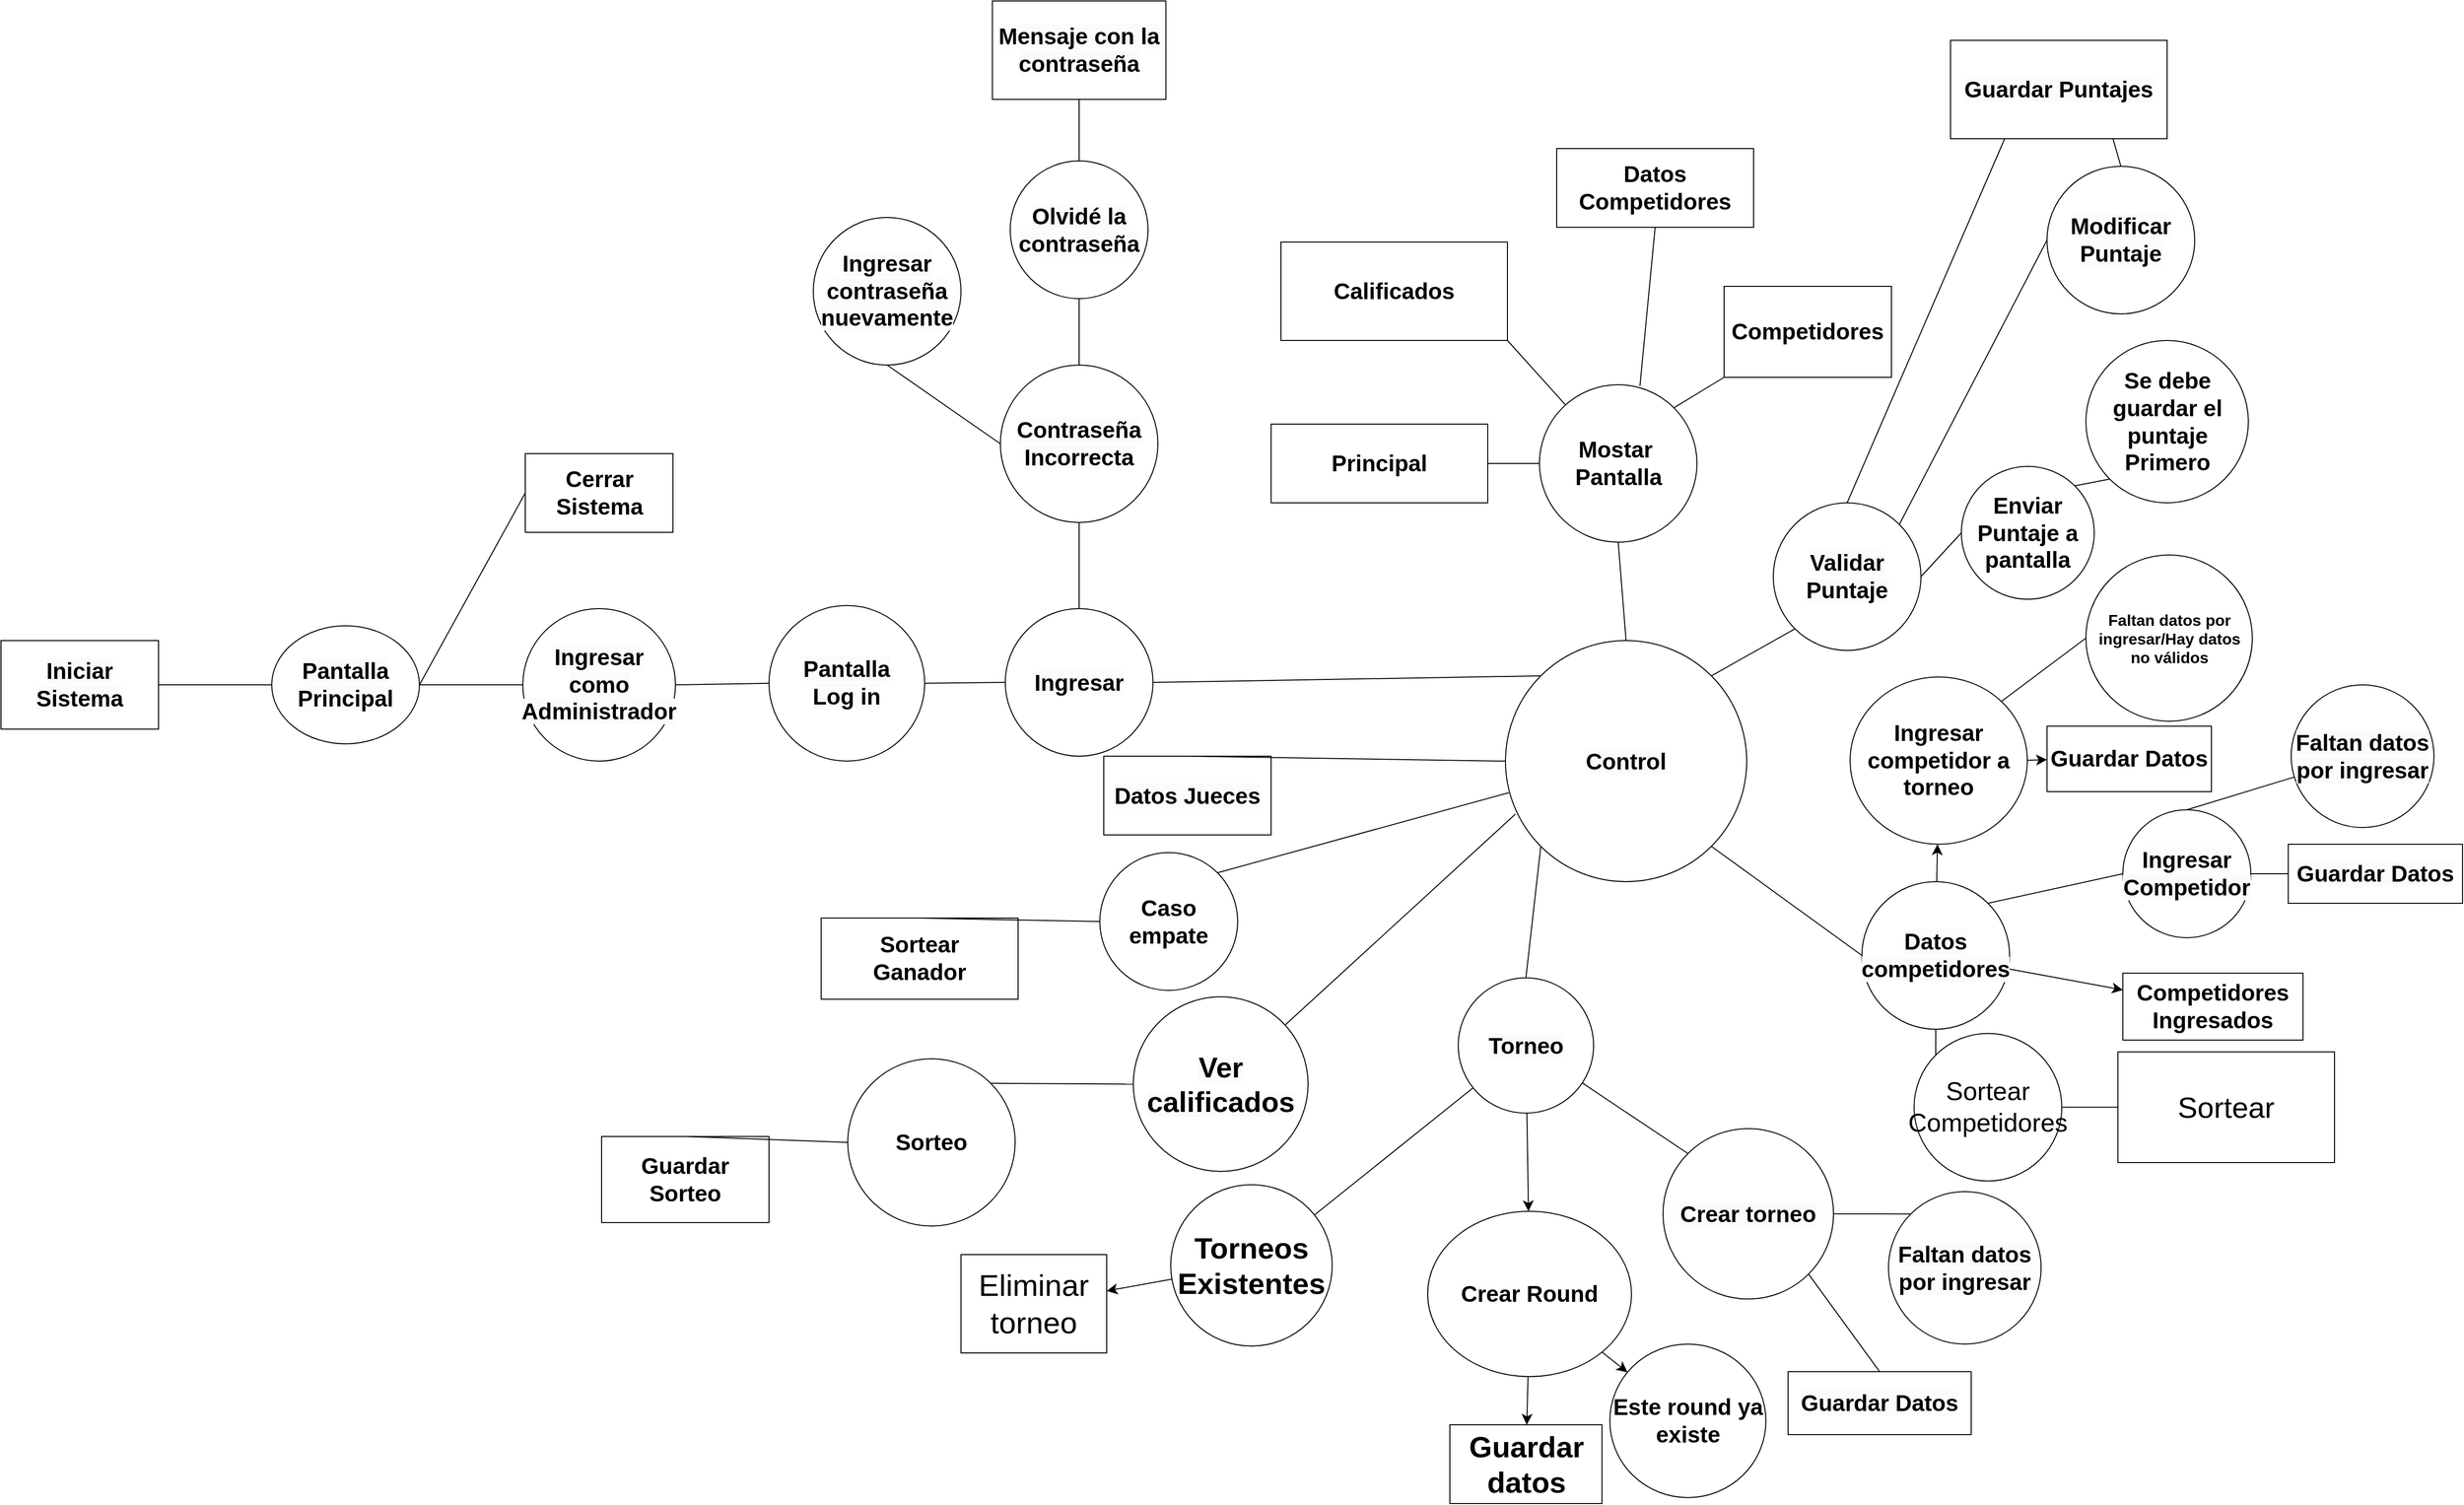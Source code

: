 <mxfile version="22.1.0" type="google">
  <diagram id="R2lEEEUBdFMjLlhIrx00" name="Page-1">
    <mxGraphModel grid="0" page="1" gridSize="10" guides="1" tooltips="1" connect="1" arrows="1" fold="1" pageScale="1" pageWidth="850" pageHeight="1100" math="0" shadow="0" extFonts="Permanent Marker^https://fonts.googleapis.com/css?family=Permanent+Marker">
      <root>
        <mxCell id="0" />
        <mxCell id="1" parent="0" />
        <mxCell id="ALBZp67kfvB2JuTzSj98-4" value="&lt;font style=&quot;font-size: 23px;&quot;&gt;&lt;span style=&quot;color: rgb(0, 0, 0); font-family: Helvetica; font-style: normal; font-variant-ligatures: normal; font-variant-caps: normal; letter-spacing: normal; orphans: 2; text-align: center; text-indent: 0px; text-transform: none; widows: 2; word-spacing: 0px; -webkit-text-stroke-width: 0px; background-color: rgb(251, 251, 251); text-decoration-thickness: initial; text-decoration-style: initial; text-decoration-color: initial; float: none; font-size: 23px; display: inline !important;&quot;&gt;Iniciar Sistema&lt;/span&gt;&lt;br style=&quot;font-size: 23px;&quot;&gt;&lt;/font&gt;" style="rounded=0;whiteSpace=wrap;html=1;fontSize=23;fontStyle=1;strokeColor=default;shadow=0;fillColor=none;" vertex="1" parent="1">
          <mxGeometry x="120" y="20" width="160" height="90" as="geometry" />
        </mxCell>
        <mxCell id="ALBZp67kfvB2JuTzSj98-7" value="" style="endArrow=none;html=1;rounded=0;exitX=1;exitY=0.5;exitDx=0;exitDy=0;fontSize=23;fontStyle=1;strokeColor=default;shadow=0;" edge="1" parent="1" source="ALBZp67kfvB2JuTzSj98-4" target="ALBZp67kfvB2JuTzSj98-8">
          <mxGeometry width="50" height="50" relative="1" as="geometry">
            <mxPoint x="370" y="290" as="sourcePoint" />
            <mxPoint x="220" y="50" as="targetPoint" />
          </mxGeometry>
        </mxCell>
        <mxCell id="ALBZp67kfvB2JuTzSj98-8" value="&lt;font style=&quot;font-size: 23px;&quot;&gt;&lt;span style=&quot;color: rgb(0, 0, 0); font-family: Helvetica; font-style: normal; font-variant-ligatures: normal; font-variant-caps: normal; letter-spacing: normal; orphans: 2; text-align: center; text-indent: 0px; text-transform: none; widows: 2; word-spacing: 0px; -webkit-text-stroke-width: 0px; background-color: rgb(251, 251, 251); text-decoration-thickness: initial; text-decoration-style: initial; text-decoration-color: initial; float: none; font-size: 23px; display: inline !important;&quot;&gt;&lt;span style=&quot;font-size: 23px;&quot;&gt;&lt;font style=&quot;font-size: 23px;&quot;&gt;Pantalla Principal&lt;/font&gt;&lt;/span&gt;&lt;/span&gt;&lt;br style=&quot;font-size: 23px;&quot;&gt;&lt;/font&gt;" style="ellipse;whiteSpace=wrap;html=1;fontSize=23;fontStyle=1;strokeColor=default;shadow=0;fillColor=none;" vertex="1" parent="1">
          <mxGeometry x="395" y="5" width="150" height="120" as="geometry" />
        </mxCell>
        <mxCell id="ALBZp67kfvB2JuTzSj98-10" value="" style="endArrow=none;html=1;rounded=0;exitX=1;exitY=0.5;exitDx=0;exitDy=0;fontSize=23;entryX=0;entryY=0.5;entryDx=0;entryDy=0;fontStyle=1;strokeColor=default;shadow=0;" edge="1" parent="1" source="ALBZp67kfvB2JuTzSj98-8" target="ALBZp67kfvB2JuTzSj98-11">
          <mxGeometry width="50" height="50" relative="1" as="geometry">
            <mxPoint x="370" y="280" as="sourcePoint" />
            <mxPoint x="380" y="110" as="targetPoint" />
          </mxGeometry>
        </mxCell>
        <mxCell id="ALBZp67kfvB2JuTzSj98-11" value="&lt;font style=&quot;font-size: 23px;&quot;&gt;&lt;span style=&quot;font-size: 23px;&quot;&gt;Cerrar Sistema&lt;/span&gt;&lt;/font&gt;" style="rounded=0;whiteSpace=wrap;html=1;fontSize=23;fontStyle=1;strokeColor=default;shadow=0;fillColor=none;" vertex="1" parent="1">
          <mxGeometry x="652.5" y="-170" width="150" height="80" as="geometry" />
        </mxCell>
        <mxCell id="ALBZp67kfvB2JuTzSj98-13" value="" style="endArrow=none;html=1;rounded=0;exitX=1;exitY=0.5;exitDx=0;exitDy=0;fontSize=23;fontStyle=1;strokeColor=default;shadow=0;" edge="1" parent="1" source="ALBZp67kfvB2JuTzSj98-8" target="ALBZp67kfvB2JuTzSj98-14">
          <mxGeometry width="50" height="50" relative="1" as="geometry">
            <mxPoint x="370" y="280" as="sourcePoint" />
            <mxPoint x="220" y="160" as="targetPoint" />
          </mxGeometry>
        </mxCell>
        <mxCell id="ALBZp67kfvB2JuTzSj98-14" value="&lt;font style=&quot;font-size: 23px;&quot;&gt;&lt;span style=&quot;color: rgb(0, 0, 0); font-family: Helvetica; font-style: normal; font-variant-ligatures: normal; font-variant-caps: normal; letter-spacing: normal; orphans: 2; text-align: center; text-indent: 0px; text-transform: none; widows: 2; word-spacing: 0px; -webkit-text-stroke-width: 0px; background-color: rgb(251, 251, 251); text-decoration-thickness: initial; text-decoration-style: initial; text-decoration-color: initial; float: none; font-size: 23px; display: inline !important;&quot;&gt;&lt;span style=&quot;font-size: 23px;&quot;&gt;&lt;font style=&quot;font-size: 23px;&quot;&gt;Ingresar como Administrador&lt;/font&gt;&lt;/span&gt;&lt;/span&gt;&lt;br style=&quot;font-size: 23px;&quot;&gt;&lt;/font&gt;" style="ellipse;whiteSpace=wrap;html=1;aspect=fixed;fontSize=23;fontStyle=1;strokeColor=default;shadow=0;fillColor=none;" vertex="1" parent="1">
          <mxGeometry x="650" y="-12.5" width="155" height="155" as="geometry" />
        </mxCell>
        <mxCell id="ALBZp67kfvB2JuTzSj98-22" value="" style="endArrow=none;html=1;rounded=0;fontSize=23;entryX=0;entryY=0.5;entryDx=0;entryDy=0;exitX=1;exitY=0.5;exitDx=0;exitDy=0;fontStyle=1;strokeColor=default;shadow=0;" edge="1" parent="1" source="ALBZp67kfvB2JuTzSj98-14" target="ALBZp67kfvB2JuTzSj98-23">
          <mxGeometry width="50" height="50" relative="1" as="geometry">
            <mxPoint x="360" y="237" as="sourcePoint" />
            <mxPoint x="442.5" y="236.91" as="targetPoint" />
          </mxGeometry>
        </mxCell>
        <mxCell id="ALBZp67kfvB2JuTzSj98-23" value="&lt;font style=&quot;font-size: 23px;&quot;&gt;&lt;span style=&quot;font-size: 23px;&quot;&gt;&lt;span style=&quot;color: rgb(0, 0, 0); font-family: Helvetica; font-style: normal; font-variant-ligatures: normal; font-variant-caps: normal; letter-spacing: normal; orphans: 2; text-align: center; text-indent: 0px; text-transform: none; widows: 2; word-spacing: 0px; -webkit-text-stroke-width: 0px; background-color: rgb(251, 251, 251); text-decoration-thickness: initial; text-decoration-style: initial; text-decoration-color: initial; float: none; font-size: 23px; display: inline !important;&quot;&gt;Pantalla&lt;/span&gt;&lt;br style=&quot;border-color: var(--border-color); color: rgb(0, 0, 0); font-family: Helvetica; font-style: normal; font-variant-ligatures: normal; font-variant-caps: normal; letter-spacing: normal; orphans: 2; text-align: center; text-indent: 0px; text-transform: none; widows: 2; word-spacing: 0px; -webkit-text-stroke-width: 0px; background-color: rgb(251, 251, 251); text-decoration-thickness: initial; text-decoration-style: initial; text-decoration-color: initial; font-size: 23px;&quot;&gt;&lt;span style=&quot;color: rgb(0, 0, 0); font-family: Helvetica; font-style: normal; font-variant-ligatures: normal; font-variant-caps: normal; letter-spacing: normal; orphans: 2; text-align: center; text-indent: 0px; text-transform: none; widows: 2; word-spacing: 0px; -webkit-text-stroke-width: 0px; background-color: rgb(251, 251, 251); text-decoration-thickness: initial; text-decoration-style: initial; text-decoration-color: initial; float: none; font-size: 23px; display: inline !important;&quot;&gt;Log in&lt;/span&gt;&lt;/span&gt;&lt;br style=&quot;font-size: 23px;&quot;&gt;&lt;/font&gt;" style="ellipse;whiteSpace=wrap;html=1;aspect=fixed;fontSize=23;fontStyle=1;strokeColor=default;shadow=0;fillColor=none;" vertex="1" parent="1">
          <mxGeometry x="900" y="-15.63" width="158.13" height="158.13" as="geometry" />
        </mxCell>
        <mxCell id="ALBZp67kfvB2JuTzSj98-26" value="&lt;font style=&quot;font-size: 23px;&quot;&gt;&lt;span style=&quot;color: rgb(0, 0, 0); font-family: Helvetica; font-style: normal; font-variant-ligatures: normal; font-variant-caps: normal; letter-spacing: normal; orphans: 2; text-align: center; text-indent: 0px; text-transform: none; widows: 2; word-spacing: 0px; -webkit-text-stroke-width: 0px; background-color: rgb(251, 251, 251); text-decoration-thickness: initial; text-decoration-style: initial; text-decoration-color: initial; float: none; font-size: 23px; display: inline !important;&quot;&gt;&lt;font style=&quot;font-size: 23px;&quot;&gt;&lt;span style=&quot;font-size: 23px;&quot;&gt;Ingresar&lt;/span&gt;&lt;/font&gt;&lt;/span&gt;&lt;br style=&quot;font-size: 23px;&quot;&gt;&lt;/font&gt;" style="ellipse;whiteSpace=wrap;html=1;aspect=fixed;fontSize=23;fontStyle=1;strokeColor=default;shadow=0;fillColor=none;" vertex="1" parent="1">
          <mxGeometry x="1140" y="-12.5" width="150" height="150" as="geometry" />
        </mxCell>
        <mxCell id="ALBZp67kfvB2JuTzSj98-29" value="" style="endArrow=none;html=1;rounded=0;exitX=0.5;exitY=1;exitDx=0;exitDy=0;fontSize=23;entryX=0.5;entryY=0;entryDx=0;entryDy=0;fontStyle=1;strokeColor=default;shadow=0;" edge="1" parent="1" source="ALBZp67kfvB2JuTzSj98-31" target="ALBZp67kfvB2JuTzSj98-26">
          <mxGeometry width="50" height="50" relative="1" as="geometry">
            <mxPoint x="620" y="50" as="sourcePoint" />
            <mxPoint x="610" y="170" as="targetPoint" />
          </mxGeometry>
        </mxCell>
        <mxCell id="ALBZp67kfvB2JuTzSj98-30" value="" style="endArrow=none;html=1;rounded=0;entryX=1;entryY=0.5;entryDx=0;entryDy=0;exitX=0;exitY=0;exitDx=0;exitDy=0;fontSize=23;fontStyle=1;strokeColor=default;shadow=0;" edge="1" parent="1" source="ALBZp67kfvB2JuTzSj98-45" target="ALBZp67kfvB2JuTzSj98-26">
          <mxGeometry width="50" height="50" relative="1" as="geometry">
            <mxPoint x="540" y="480" as="sourcePoint" />
            <mxPoint x="540" y="420" as="targetPoint" />
          </mxGeometry>
        </mxCell>
        <mxCell id="ALBZp67kfvB2JuTzSj98-31" value="&lt;font style=&quot;font-size: 23px;&quot;&gt;&lt;span style=&quot;color: rgb(0, 0, 0); font-family: Helvetica; font-style: normal; font-variant-ligatures: normal; font-variant-caps: normal; letter-spacing: normal; orphans: 2; text-align: center; text-indent: 0px; text-transform: none; widows: 2; word-spacing: 0px; -webkit-text-stroke-width: 0px; background-color: rgb(251, 251, 251); text-decoration-thickness: initial; text-decoration-style: initial; text-decoration-color: initial; float: none; font-size: 23px; display: inline !important;&quot;&gt;&lt;font style=&quot;font-size: 23px;&quot;&gt;&lt;span style=&quot;font-size: 23px;&quot;&gt;Contraseña Incorrecta&lt;/span&gt;&lt;/font&gt;&lt;/span&gt;&lt;br style=&quot;font-size: 23px;&quot;&gt;&lt;/font&gt;" style="ellipse;whiteSpace=wrap;html=1;aspect=fixed;fontSize=23;fontStyle=1;strokeColor=default;shadow=0;fillColor=none;" vertex="1" parent="1">
          <mxGeometry x="1135" y="-260" width="160" height="160" as="geometry" />
        </mxCell>
        <mxCell id="ALBZp67kfvB2JuTzSj98-33" value="&lt;font style=&quot;font-size: 23px;&quot;&gt;&lt;span style=&quot;color: rgb(0, 0, 0); font-family: Helvetica; font-style: normal; font-variant-ligatures: normal; font-variant-caps: normal; letter-spacing: normal; orphans: 2; text-align: center; text-indent: 0px; text-transform: none; widows: 2; word-spacing: 0px; -webkit-text-stroke-width: 0px; background-color: rgb(251, 251, 251); text-decoration-thickness: initial; text-decoration-style: initial; text-decoration-color: initial; float: none; font-size: 23px; display: inline !important;&quot;&gt;&lt;span style=&quot;font-size: 23px;&quot;&gt;&lt;font style=&quot;font-size: 23px;&quot;&gt;Olvidé la contraseña&lt;/font&gt;&lt;/span&gt;&lt;/span&gt;&lt;br style=&quot;font-size: 23px;&quot;&gt;&lt;/font&gt;" style="ellipse;whiteSpace=wrap;html=1;aspect=fixed;fontSize=23;fontStyle=1;strokeColor=default;shadow=0;fillColor=none;" vertex="1" parent="1">
          <mxGeometry x="1145" y="-467.5" width="140" height="140" as="geometry" />
        </mxCell>
        <mxCell id="ALBZp67kfvB2JuTzSj98-34" value="" style="endArrow=none;html=1;rounded=0;entryX=0.5;entryY=0;entryDx=0;entryDy=0;exitX=0.5;exitY=1;exitDx=0;exitDy=0;fontSize=23;fontStyle=1;strokeColor=default;shadow=0;" edge="1" parent="1" source="ALBZp67kfvB2JuTzSj98-33" target="ALBZp67kfvB2JuTzSj98-31">
          <mxGeometry width="50" height="50" relative="1" as="geometry">
            <mxPoint x="420" y="220" as="sourcePoint" />
            <mxPoint x="470" y="170" as="targetPoint" />
          </mxGeometry>
        </mxCell>
        <mxCell id="ALBZp67kfvB2JuTzSj98-35" value="&lt;font style=&quot;font-size: 23px;&quot;&gt;&lt;span style=&quot;color: rgb(0, 0, 0); font-family: Helvetica; font-style: normal; font-variant-ligatures: normal; font-variant-caps: normal; letter-spacing: normal; orphans: 2; text-align: center; text-indent: 0px; text-transform: none; widows: 2; word-spacing: 0px; -webkit-text-stroke-width: 0px; background-color: rgb(251, 251, 251); text-decoration-thickness: initial; text-decoration-style: initial; text-decoration-color: initial; float: none; font-size: 23px; display: inline !important;&quot;&gt;&lt;font style=&quot;font-size: 23px;&quot;&gt;Ingresar contraseña nuevamente&lt;/font&gt;&lt;/span&gt;&lt;br style=&quot;font-size: 23px;&quot;&gt;&lt;/font&gt;" style="ellipse;whiteSpace=wrap;html=1;aspect=fixed;fontSize=23;fontStyle=1;strokeColor=default;shadow=0;fillColor=none;" vertex="1" parent="1">
          <mxGeometry x="945" y="-410" width="150" height="150" as="geometry" />
        </mxCell>
        <mxCell id="ALBZp67kfvB2JuTzSj98-36" value="" style="endArrow=none;html=1;rounded=0;entryX=0;entryY=0.5;entryDx=0;entryDy=0;exitX=0.5;exitY=1;exitDx=0;exitDy=0;fontSize=23;fontStyle=1;strokeColor=default;shadow=0;" edge="1" parent="1" source="ALBZp67kfvB2JuTzSj98-35" target="ALBZp67kfvB2JuTzSj98-31">
          <mxGeometry width="50" height="50" relative="1" as="geometry">
            <mxPoint x="420" y="135" as="sourcePoint" />
            <mxPoint x="648" y="33" as="targetPoint" />
          </mxGeometry>
        </mxCell>
        <mxCell id="ALBZp67kfvB2JuTzSj98-40" value="&lt;span style=&quot;color: rgb(0, 0, 0); font-family: Helvetica; font-style: normal; font-variant-ligatures: normal; font-variant-caps: normal; letter-spacing: normal; orphans: 2; text-align: center; text-indent: 0px; text-transform: none; widows: 2; word-spacing: 0px; -webkit-text-stroke-width: 0px; background-color: rgb(251, 251, 251); text-decoration-thickness: initial; text-decoration-style: initial; text-decoration-color: initial; float: none; font-size: 23px; display: inline !important;&quot;&gt;&lt;span style=&quot;font-size: 23px;&quot;&gt;&lt;font style=&quot;font-size: 23px;&quot;&gt;Mensaje con la contraseña&lt;/font&gt;&lt;/span&gt;&lt;/span&gt;" style="rounded=0;whiteSpace=wrap;html=1;fontSize=23;fontStyle=1;strokeColor=default;shadow=0;fillColor=none;" vertex="1" parent="1">
          <mxGeometry x="1126.88" y="-630" width="176.25" height="100" as="geometry" />
        </mxCell>
        <mxCell id="ALBZp67kfvB2JuTzSj98-45" value="&lt;span style=&quot;color: rgb(0, 0, 0); font-family: Helvetica; font-style: normal; font-variant-ligatures: normal; font-variant-caps: normal; letter-spacing: normal; orphans: 2; text-align: center; text-indent: 0px; text-transform: none; widows: 2; word-spacing: 0px; -webkit-text-stroke-width: 0px; background-color: rgb(251, 251, 251); text-decoration-thickness: initial; text-decoration-style: initial; text-decoration-color: initial; float: none; font-size: 23px; display: inline !important;&quot;&gt;&lt;font style=&quot;font-size: 23px;&quot;&gt;Control&lt;/font&gt;&lt;/span&gt;" style="ellipse;whiteSpace=wrap;html=1;aspect=fixed;fontSize=23;fontStyle=1;strokeColor=default;shadow=0;fillColor=none;" vertex="1" parent="1">
          <mxGeometry x="1648" y="20" width="245" height="245" as="geometry" />
        </mxCell>
        <mxCell id="ALBZp67kfvB2JuTzSj98-49" value="&lt;span style=&quot;color: rgb(0, 0, 0); font-family: Helvetica; font-size: 23px; font-style: normal; font-variant-ligatures: normal; font-variant-caps: normal; letter-spacing: normal; orphans: 2; text-align: center; text-indent: 0px; text-transform: none; widows: 2; word-spacing: 0px; -webkit-text-stroke-width: 0px; background-color: rgb(251, 251, 251); text-decoration-thickness: initial; text-decoration-style: initial; text-decoration-color: initial; float: none; display: inline !important;&quot;&gt;Validar Puntaje&lt;/span&gt;" style="ellipse;whiteSpace=wrap;html=1;aspect=fixed;fontSize=23;fontStyle=1;strokeColor=default;shadow=0;fillColor=none;" vertex="1" parent="1">
          <mxGeometry x="1920" y="-120" width="150" height="150" as="geometry" />
        </mxCell>
        <mxCell id="iBLAhYLwTg_BtjMcRojt-15" value="" style="edgeStyle=none;curved=1;rounded=0;orthogonalLoop=1;jettySize=auto;html=1;fontSize=12;startSize=8;endSize=8;" edge="1" parent="1" source="ALBZp67kfvB2JuTzSj98-50" target="iBLAhYLwTg_BtjMcRojt-14">
          <mxGeometry relative="1" as="geometry" />
        </mxCell>
        <mxCell id="iBLAhYLwTg_BtjMcRojt-17" value="" style="edgeStyle=none;curved=1;rounded=0;orthogonalLoop=1;jettySize=auto;html=1;fontSize=12;startSize=8;endSize=8;" edge="1" parent="1" source="ALBZp67kfvB2JuTzSj98-50" target="iBLAhYLwTg_BtjMcRojt-16">
          <mxGeometry relative="1" as="geometry" />
        </mxCell>
        <mxCell id="ALBZp67kfvB2JuTzSj98-50" value="&lt;span style=&quot;color: rgb(0, 0, 0); font-family: Helvetica; font-style: normal; font-variant-ligatures: normal; font-variant-caps: normal; letter-spacing: normal; orphans: 2; text-align: center; text-indent: 0px; text-transform: none; widows: 2; word-spacing: 0px; -webkit-text-stroke-width: 0px; background-color: rgb(251, 251, 251); text-decoration-thickness: initial; text-decoration-style: initial; text-decoration-color: initial; float: none; font-size: 23px; display: inline !important;&quot;&gt;&lt;font style=&quot;font-size: 23px;&quot;&gt;Datos competidores&lt;/font&gt;&lt;/span&gt;" style="ellipse;whiteSpace=wrap;html=1;aspect=fixed;fontSize=23;fontStyle=1;strokeColor=default;shadow=0;fillColor=none;" vertex="1" parent="1">
          <mxGeometry x="2010" y="265" width="150" height="150" as="geometry" />
        </mxCell>
        <mxCell id="ALBZp67kfvB2JuTzSj98-52" value="&lt;span style=&quot;color: rgb(0, 0, 0); font-family: Helvetica; font-style: normal; font-variant-ligatures: normal; font-variant-caps: normal; letter-spacing: normal; orphans: 2; text-align: center; text-indent: 0px; text-transform: none; widows: 2; word-spacing: 0px; -webkit-text-stroke-width: 0px; background-color: rgb(251, 251, 251); text-decoration-thickness: initial; text-decoration-style: initial; text-decoration-color: initial; float: none; display: inline !important;&quot;&gt;&lt;font style=&quot;font-size: 29px;&quot;&gt;Ver calificados&lt;/font&gt;&lt;/span&gt;" style="ellipse;whiteSpace=wrap;html=1;aspect=fixed;fontSize=23;fontStyle=1;strokeColor=default;shadow=0;fillColor=none;" vertex="1" parent="1">
          <mxGeometry x="1270" y="382" width="177.5" height="177.5" as="geometry" />
        </mxCell>
        <mxCell id="ALBZp67kfvB2JuTzSj98-53" value="&lt;span style=&quot;color: rgb(0, 0, 0); font-family: Helvetica; font-style: normal; font-variant-ligatures: normal; font-variant-caps: normal; letter-spacing: normal; orphans: 2; text-align: center; text-indent: 0px; text-transform: none; widows: 2; word-spacing: 0px; -webkit-text-stroke-width: 0px; background-color: rgb(251, 251, 251); text-decoration-thickness: initial; text-decoration-style: initial; text-decoration-color: initial; float: none; font-size: 23px; display: inline !important;&quot;&gt;&lt;font style=&quot;font-size: 23px;&quot;&gt;Datos Jueces&lt;/font&gt;&lt;/span&gt;" style="rounded=0;whiteSpace=wrap;html=1;fontSize=23;fontStyle=1;strokeColor=default;shadow=0;fillColor=none;" vertex="1" parent="1">
          <mxGeometry x="1240" y="137.5" width="170" height="80" as="geometry" />
        </mxCell>
        <mxCell id="ALBZp67kfvB2JuTzSj98-55" value="" style="endArrow=none;html=1;rounded=0;exitX=0.5;exitY=0;exitDx=0;exitDy=0;fontSize=23;fontStyle=1;entryX=0;entryY=0.5;entryDx=0;entryDy=0;strokeColor=default;shadow=0;" edge="1" parent="1" source="ALBZp67kfvB2JuTzSj98-53" target="ALBZp67kfvB2JuTzSj98-45">
          <mxGeometry width="50" height="50" relative="1" as="geometry">
            <mxPoint x="368.18" y="515" as="sourcePoint" />
            <mxPoint x="1750" y="280" as="targetPoint" />
          </mxGeometry>
        </mxCell>
        <mxCell id="ALBZp67kfvB2JuTzSj98-58" value="" style="endArrow=none;html=1;rounded=0;entryX=1;entryY=1;entryDx=0;entryDy=0;fontSize=23;fontStyle=1;strokeColor=default;shadow=0;exitX=0;exitY=0.5;exitDx=0;exitDy=0;" edge="1" parent="1" target="ALBZp67kfvB2JuTzSj98-45" source="ALBZp67kfvB2JuTzSj98-50">
          <mxGeometry width="50" height="50" relative="1" as="geometry">
            <mxPoint x="2020" y="143" as="sourcePoint" />
            <mxPoint x="1003.18" y="517.0" as="targetPoint" />
          </mxGeometry>
        </mxCell>
        <mxCell id="ALBZp67kfvB2JuTzSj98-75" value="&lt;span style=&quot;color: rgb(0, 0, 0); font-family: Helvetica; font-size: 23px; font-style: normal; font-variant-ligatures: normal; font-variant-caps: normal; letter-spacing: normal; orphans: 2; text-align: center; text-indent: 0px; text-transform: none; widows: 2; word-spacing: 0px; -webkit-text-stroke-width: 0px; background-color: rgb(251, 251, 251); text-decoration-thickness: initial; text-decoration-style: initial; text-decoration-color: initial; float: none; display: inline !important;&quot;&gt;Modificar Puntaje&lt;/span&gt;" style="ellipse;whiteSpace=wrap;html=1;aspect=fixed;fontSize=23;fontStyle=1;strokeColor=default;shadow=0;fillColor=none;" vertex="1" parent="1">
          <mxGeometry x="2198" y="-462" width="150" height="150" as="geometry" />
        </mxCell>
        <mxCell id="ALBZp67kfvB2JuTzSj98-79" value="" style="endArrow=none;html=1;rounded=0;exitX=0.5;exitY=0;exitDx=0;exitDy=0;entryX=0.25;entryY=1;entryDx=0;entryDy=0;fontSize=23;fontStyle=1;strokeColor=default;shadow=0;" edge="1" parent="1" source="ALBZp67kfvB2JuTzSj98-49" target="ALBZp67kfvB2JuTzSj98-80">
          <mxGeometry width="50" height="50" relative="1" as="geometry">
            <mxPoint x="645.0" y="751.82" as="sourcePoint" />
            <mxPoint x="678.18" y="767.196" as="targetPoint" />
          </mxGeometry>
        </mxCell>
        <mxCell id="ALBZp67kfvB2JuTzSj98-80" value="&lt;span style=&quot;color: rgb(0, 0, 0); font-family: Helvetica; font-size: 23px; font-style: normal; font-variant-ligatures: normal; font-variant-caps: normal; letter-spacing: normal; orphans: 2; text-align: center; text-indent: 0px; text-transform: none; widows: 2; word-spacing: 0px; -webkit-text-stroke-width: 0px; background-color: rgb(251, 251, 251); text-decoration-thickness: initial; text-decoration-style: initial; text-decoration-color: initial; float: none; display: inline !important;&quot;&gt;Guardar&amp;nbsp;Puntajes&lt;/span&gt;" style="rounded=0;whiteSpace=wrap;html=1;fontSize=23;fontStyle=1;strokeColor=default;shadow=0;fillColor=none;" vertex="1" parent="1">
          <mxGeometry x="2100" y="-590" width="220" height="100" as="geometry" />
        </mxCell>
        <mxCell id="ALBZp67kfvB2JuTzSj98-86" value="&lt;span style=&quot;color: rgb(0, 0, 0); font-family: Helvetica; font-style: normal; font-variant-ligatures: normal; font-variant-caps: normal; letter-spacing: normal; orphans: 2; text-align: center; text-indent: 0px; text-transform: none; widows: 2; word-spacing: 0px; -webkit-text-stroke-width: 0px; background-color: rgb(251, 251, 251); text-decoration-thickness: initial; text-decoration-style: initial; text-decoration-color: initial; float: none; font-size: 23px; display: inline !important;&quot;&gt;&lt;font style=&quot;font-size: 23px;&quot;&gt;Ingresar Competidor&lt;/font&gt;&lt;/span&gt;" style="ellipse;whiteSpace=wrap;html=1;aspect=fixed;fontSize=23;fontStyle=1;strokeColor=default;shadow=0;fillColor=none;" vertex="1" parent="1">
          <mxGeometry x="2275" y="192" width="130" height="130" as="geometry" />
        </mxCell>
        <mxCell id="ALBZp67kfvB2JuTzSj98-97" value="" style="endArrow=none;html=1;rounded=0;entryX=1;entryY=0;entryDx=0;entryDy=0;fontSize=23;fontStyle=1;exitX=0;exitY=0.5;exitDx=0;exitDy=0;strokeColor=default;shadow=0;" edge="1" parent="1" source="ALBZp67kfvB2JuTzSj98-86" target="ALBZp67kfvB2JuTzSj98-50">
          <mxGeometry width="50" height="50" relative="1" as="geometry">
            <mxPoint x="2250" y="99" as="sourcePoint" />
            <mxPoint x="340" y="600" as="targetPoint" />
          </mxGeometry>
        </mxCell>
        <mxCell id="ALBZp67kfvB2JuTzSj98-98" value="" style="endArrow=none;html=1;rounded=0;entryX=1;entryY=0.5;entryDx=0;entryDy=0;fontSize=23;fontStyle=1;exitX=0;exitY=0.5;exitDx=0;exitDy=0;strokeColor=default;shadow=0;" edge="1" parent="1" source="ALBZp67kfvB2JuTzSj98-100" target="ALBZp67kfvB2JuTzSj98-86">
          <mxGeometry width="50" height="50" relative="1" as="geometry">
            <mxPoint x="2315" y="230" as="sourcePoint" />
            <mxPoint x="528.18" y="845" as="targetPoint" />
          </mxGeometry>
        </mxCell>
        <mxCell id="ALBZp67kfvB2JuTzSj98-100" value="&lt;span style=&quot;color: rgb(0, 0, 0); font-family: Helvetica; font-style: normal; font-variant-ligatures: normal; font-variant-caps: normal; letter-spacing: normal; orphans: 2; text-align: center; text-indent: 0px; text-transform: none; widows: 2; word-spacing: 0px; -webkit-text-stroke-width: 0px; background-color: rgb(251, 251, 251); text-decoration-thickness: initial; text-decoration-style: initial; text-decoration-color: initial; float: none; font-size: 23px; display: inline !important;&quot;&gt;&lt;font style=&quot;font-size: 23px;&quot;&gt;&lt;span style=&quot;font-size: 23px;&quot;&gt;Guardar Datos&lt;/span&gt;&lt;/font&gt;&lt;/span&gt;" style="rounded=0;whiteSpace=wrap;html=1;fontSize=23;fontStyle=1;strokeColor=default;shadow=0;fillColor=none;" vertex="1" parent="1">
          <mxGeometry x="2443" y="227" width="177" height="60" as="geometry" />
        </mxCell>
        <mxCell id="ALBZp67kfvB2JuTzSj98-102" value="&lt;span style=&quot;color: rgb(0, 0, 0); font-family: Helvetica; font-style: normal; font-variant-ligatures: normal; font-variant-caps: normal; letter-spacing: normal; orphans: 2; text-align: center; text-indent: 0px; text-transform: none; widows: 2; word-spacing: 0px; -webkit-text-stroke-width: 0px; background-color: rgb(251, 251, 251); text-decoration-thickness: initial; text-decoration-style: initial; text-decoration-color: initial; float: none; font-size: 23px; display: inline !important;&quot;&gt;&lt;font style=&quot;font-size: 23px;&quot;&gt;&lt;span style=&quot;font-size: 23px;&quot;&gt;Faltan datos por ingresar&lt;/span&gt;&lt;/font&gt;&lt;/span&gt;" style="ellipse;whiteSpace=wrap;html=1;aspect=fixed;fontSize=23;fontStyle=1;strokeColor=default;shadow=0;fillColor=none;" vertex="1" parent="1">
          <mxGeometry x="2446" y="65" width="145" height="145" as="geometry" />
        </mxCell>
        <mxCell id="iBLAhYLwTg_BtjMcRojt-9" value="" style="edgeStyle=none;curved=1;rounded=0;orthogonalLoop=1;jettySize=auto;html=1;fontSize=12;startSize=8;endSize=8;" edge="1" parent="1" source="ALBZp67kfvB2JuTzSj98-122" target="iBLAhYLwTg_BtjMcRojt-8">
          <mxGeometry relative="1" as="geometry" />
        </mxCell>
        <mxCell id="ALBZp67kfvB2JuTzSj98-122" value="&lt;span style=&quot;color: rgb(0, 0, 0); font-family: Helvetica; font-size: 23px; font-style: normal; font-variant-ligatures: normal; font-variant-caps: normal; letter-spacing: normal; orphans: 2; text-align: center; text-indent: 0px; text-transform: none; widows: 2; word-spacing: 0px; -webkit-text-stroke-width: 0px; background-color: rgb(251, 251, 251); text-decoration-thickness: initial; text-decoration-style: initial; text-decoration-color: initial; float: none; display: inline !important;&quot;&gt;Torneo&lt;/span&gt;" style="ellipse;whiteSpace=wrap;html=1;aspect=fixed;fontSize=23;fontStyle=1;strokeColor=default;shadow=0;fillColor=none;" vertex="1" parent="1">
          <mxGeometry x="1600" y="362.75" width="137.5" height="137.5" as="geometry" />
        </mxCell>
        <mxCell id="ALBZp67kfvB2JuTzSj98-124" value="" style="endArrow=none;html=1;rounded=0;fontSize=23;exitX=0;exitY=0;exitDx=0;exitDy=0;fontStyle=1;strokeColor=default;shadow=0;" edge="1" parent="1" source="ALBZp67kfvB2JuTzSj98-125" target="ALBZp67kfvB2JuTzSj98-122">
          <mxGeometry width="50" height="50" relative="1" as="geometry">
            <mxPoint x="410" y="710" as="sourcePoint" />
            <mxPoint x="2220" y="600" as="targetPoint" />
          </mxGeometry>
        </mxCell>
        <mxCell id="ALBZp67kfvB2JuTzSj98-125" value="&lt;span style=&quot;color: rgb(0, 0, 0); font-family: Helvetica; font-size: 23px; font-style: normal; font-variant-ligatures: normal; font-variant-caps: normal; letter-spacing: normal; orphans: 2; text-align: center; text-indent: 0px; text-transform: none; widows: 2; word-spacing: 0px; -webkit-text-stroke-width: 0px; background-color: rgb(251, 251, 251); text-decoration-thickness: initial; text-decoration-style: initial; text-decoration-color: initial; float: none; display: inline !important;&quot;&gt;Crear torneo&lt;/span&gt;" style="ellipse;whiteSpace=wrap;html=1;aspect=fixed;fontSize=23;fontStyle=1;strokeColor=default;shadow=0;fillColor=none;" vertex="1" parent="1">
          <mxGeometry x="1808" y="516" width="173.18" height="173.18" as="geometry" />
        </mxCell>
        <mxCell id="ALBZp67kfvB2JuTzSj98-128" value="&lt;span style=&quot;color: rgb(0, 0, 0); font-family: Helvetica; font-size: 23px; font-style: normal; font-variant-ligatures: normal; font-variant-caps: normal; letter-spacing: normal; orphans: 2; text-align: center; text-indent: 0px; text-transform: none; widows: 2; word-spacing: 0px; -webkit-text-stroke-width: 0px; background-color: rgb(251, 251, 251); text-decoration-thickness: initial; text-decoration-style: initial; text-decoration-color: initial; float: none; display: inline !important;&quot;&gt;Guardar Datos&lt;/span&gt;" style="rounded=0;whiteSpace=wrap;html=1;fontSize=23;fontStyle=1;strokeColor=default;shadow=0;fillColor=none;" vertex="1" parent="1">
          <mxGeometry x="1935" y="763" width="186" height="64" as="geometry" />
        </mxCell>
        <mxCell id="ALBZp67kfvB2JuTzSj98-129" value="&lt;span style=&quot;color: rgb(0, 0, 0); font-family: Helvetica; font-size: 23px; font-style: normal; font-variant-ligatures: normal; font-variant-caps: normal; letter-spacing: normal; orphans: 2; text-align: center; text-indent: 0px; text-transform: none; widows: 2; word-spacing: 0px; -webkit-text-stroke-width: 0px; background-color: rgb(251, 251, 251); text-decoration-thickness: initial; text-decoration-style: initial; text-decoration-color: initial; float: none; display: inline !important;&quot;&gt;Faltan datos por ingresar&lt;/span&gt;" style="ellipse;whiteSpace=wrap;html=1;aspect=fixed;fontSize=23;fontStyle=1;strokeColor=default;shadow=0;fillColor=none;" vertex="1" parent="1">
          <mxGeometry x="2037" y="580" width="155" height="155" as="geometry" />
        </mxCell>
        <mxCell id="ALBZp67kfvB2JuTzSj98-131" value="" style="endArrow=none;html=1;rounded=0;entryX=1;entryY=0.5;entryDx=0;entryDy=0;exitX=0;exitY=0;exitDx=0;exitDy=0;fontSize=23;fontStyle=1;strokeColor=default;shadow=0;" edge="1" parent="1" source="ALBZp67kfvB2JuTzSj98-129" target="ALBZp67kfvB2JuTzSj98-125">
          <mxGeometry width="50" height="50" relative="1" as="geometry">
            <mxPoint x="375.0" y="767.5" as="sourcePoint" />
            <mxPoint x="425.0" y="717.5" as="targetPoint" />
          </mxGeometry>
        </mxCell>
        <mxCell id="ALBZp67kfvB2JuTzSj98-132" value="" style="endArrow=none;html=1;rounded=0;entryX=1;entryY=1;entryDx=0;entryDy=0;exitX=0.5;exitY=0;exitDx=0;exitDy=0;fontSize=23;fontStyle=1;strokeColor=default;shadow=0;" edge="1" parent="1" source="ALBZp67kfvB2JuTzSj98-128" target="ALBZp67kfvB2JuTzSj98-125">
          <mxGeometry width="50" height="50" relative="1" as="geometry">
            <mxPoint x="375.0" y="767.5" as="sourcePoint" />
            <mxPoint x="425.0" y="717.5" as="targetPoint" />
          </mxGeometry>
        </mxCell>
        <mxCell id="ALBZp67kfvB2JuTzSj98-134" value="" style="endArrow=none;html=1;rounded=0;entryX=0;entryY=1;entryDx=0;entryDy=0;fontSize=23;exitX=0.5;exitY=0;exitDx=0;exitDy=0;fontStyle=1;strokeColor=default;shadow=0;" edge="1" parent="1" source="ALBZp67kfvB2JuTzSj98-122" target="ALBZp67kfvB2JuTzSj98-45">
          <mxGeometry width="50" height="50" relative="1" as="geometry">
            <mxPoint x="520" y="580" as="sourcePoint" />
            <mxPoint x="658.18" y="755" as="targetPoint" />
          </mxGeometry>
        </mxCell>
        <mxCell id="ALBZp67kfvB2JuTzSj98-138" value="&lt;font style=&quot;font-size: 23px;&quot;&gt;Mostar&amp;nbsp;&lt;br style=&quot;font-size: 23px;&quot;&gt;Pantalla&lt;/font&gt;" style="ellipse;whiteSpace=wrap;html=1;aspect=fixed;fontSize=23;fontStyle=1;strokeColor=default;shadow=0;fillColor=none;" vertex="1" parent="1">
          <mxGeometry x="1682.5" y="-240" width="160" height="160" as="geometry" />
        </mxCell>
        <mxCell id="ALBZp67kfvB2JuTzSj98-151" value="Sorteo" style="ellipse;whiteSpace=wrap;html=1;aspect=fixed;fontSize=23;fontStyle=1;strokeColor=default;shadow=0;fillColor=none;" vertex="1" parent="1">
          <mxGeometry x="980" y="445" width="170" height="170" as="geometry" />
        </mxCell>
        <mxCell id="ALBZp67kfvB2JuTzSj98-154" value="Guardar Sorteo" style="rounded=0;whiteSpace=wrap;html=1;fontSize=23;fontStyle=1;strokeColor=default;shadow=0;fillColor=none;" vertex="1" parent="1">
          <mxGeometry x="730" y="524" width="170" height="87.5" as="geometry" />
        </mxCell>
        <mxCell id="ALBZp67kfvB2JuTzSj98-155" value="" style="endArrow=none;html=1;rounded=0;exitX=0;exitY=1;exitDx=0;exitDy=0;fontSize=23;entryX=1;entryY=0;entryDx=0;entryDy=0;fontStyle=1;strokeColor=default;shadow=0;" edge="1" parent="1" source="ALBZp67kfvB2JuTzSj98-49" target="ALBZp67kfvB2JuTzSj98-45">
          <mxGeometry width="50" height="50" relative="1" as="geometry">
            <mxPoint x="770" y="810" as="sourcePoint" />
            <mxPoint x="600" y="610" as="targetPoint" />
          </mxGeometry>
        </mxCell>
        <mxCell id="ALBZp67kfvB2JuTzSj98-156" value="" style="endArrow=none;html=1;rounded=0;entryX=0;entryY=0.5;entryDx=0;entryDy=0;exitX=1;exitY=0;exitDx=0;exitDy=0;fontSize=23;fontStyle=1;strokeColor=default;shadow=0;" edge="1" parent="1" source="ALBZp67kfvB2JuTzSj98-49" target="ALBZp67kfvB2JuTzSj98-75">
          <mxGeometry width="50" height="50" relative="1" as="geometry">
            <mxPoint x="770" y="810" as="sourcePoint" />
            <mxPoint x="820" y="760" as="targetPoint" />
          </mxGeometry>
        </mxCell>
        <mxCell id="ALBZp67kfvB2JuTzSj98-157" value="" style="endArrow=none;html=1;rounded=0;exitX=0.75;exitY=1;exitDx=0;exitDy=0;fontSize=23;fontStyle=1;entryX=0.5;entryY=0;entryDx=0;entryDy=0;strokeColor=default;shadow=0;" edge="1" parent="1" source="ALBZp67kfvB2JuTzSj98-80" target="ALBZp67kfvB2JuTzSj98-75">
          <mxGeometry width="50" height="50" relative="1" as="geometry">
            <mxPoint x="770" y="810" as="sourcePoint" />
            <mxPoint x="2160" y="-310" as="targetPoint" />
          </mxGeometry>
        </mxCell>
        <mxCell id="ALBZp67kfvB2JuTzSj98-158" value="" style="endArrow=none;html=1;rounded=0;entryX=0;entryY=0.5;entryDx=0;entryDy=0;fontSize=23;fontStyle=1;exitX=0.5;exitY=0;exitDx=0;exitDy=0;strokeColor=default;shadow=0;" edge="1" parent="1" source="ALBZp67kfvB2JuTzSj98-154" target="ALBZp67kfvB2JuTzSj98-151">
          <mxGeometry width="50" height="50" relative="1" as="geometry">
            <mxPoint x="1745" y="1070" as="sourcePoint" />
            <mxPoint x="1950" y="1018.75" as="targetPoint" />
          </mxGeometry>
        </mxCell>
        <mxCell id="ALBZp67kfvB2JuTzSj98-160" value="" style="endArrow=none;html=1;rounded=0;entryX=0;entryY=0.5;entryDx=0;entryDy=0;exitX=1;exitY=0;exitDx=0;exitDy=0;fontSize=23;fontStyle=1;strokeColor=default;shadow=0;" edge="1" parent="1" source="ALBZp67kfvB2JuTzSj98-151" target="ALBZp67kfvB2JuTzSj98-52">
          <mxGeometry width="50" height="50" relative="1" as="geometry">
            <mxPoint x="770" y="810" as="sourcePoint" />
            <mxPoint x="820" y="760" as="targetPoint" />
          </mxGeometry>
        </mxCell>
        <mxCell id="ALBZp67kfvB2JuTzSj98-161" value="" style="endArrow=none;html=1;rounded=0;entryX=0.5;entryY=0;entryDx=0;entryDy=0;fontSize=23;fontStyle=1;exitX=0.5;exitY=1;exitDx=0;exitDy=0;strokeColor=default;shadow=0;" edge="1" parent="1" source="ALBZp67kfvB2JuTzSj98-138" target="ALBZp67kfvB2JuTzSj98-45">
          <mxGeometry width="50" height="50" relative="1" as="geometry">
            <mxPoint x="1754" y="-240" as="sourcePoint" />
            <mxPoint x="640" y="760" as="targetPoint" />
          </mxGeometry>
        </mxCell>
        <mxCell id="ALBZp67kfvB2JuTzSj98-165" value="&lt;font style=&quot;font-size: 23px;&quot;&gt;Principal&lt;/font&gt;" style="rounded=0;whiteSpace=wrap;html=1;fontSize=23;fontStyle=1;strokeColor=default;shadow=0;fillColor=none;" vertex="1" parent="1">
          <mxGeometry x="1410" y="-200" width="220" height="80" as="geometry" />
        </mxCell>
        <mxCell id="ALBZp67kfvB2JuTzSj98-166" value="&lt;font style=&quot;font-size: 23px;&quot;&gt;Calificados&lt;/font&gt;" style="rounded=0;whiteSpace=wrap;html=1;fontSize=23;fontStyle=1;strokeColor=default;shadow=0;fillColor=none;" vertex="1" parent="1">
          <mxGeometry x="1420" y="-385" width="230" height="100" as="geometry" />
        </mxCell>
        <mxCell id="ALBZp67kfvB2JuTzSj98-167" value="&lt;font style=&quot;font-size: 23px;&quot;&gt;Datos Competidores&lt;/font&gt;" style="rounded=0;whiteSpace=wrap;html=1;fontSize=23;fontStyle=1;strokeColor=default;shadow=0;fillColor=none;" vertex="1" parent="1">
          <mxGeometry x="1700" y="-480" width="200" height="80" as="geometry" />
        </mxCell>
        <mxCell id="ALBZp67kfvB2JuTzSj98-171" value="Competidores" style="rounded=0;whiteSpace=wrap;html=1;fontSize=23;fontStyle=1;strokeColor=default;shadow=0;fillColor=none;" vertex="1" parent="1">
          <mxGeometry x="1870" y="-340" width="170" height="92.5" as="geometry" />
        </mxCell>
        <mxCell id="ALBZp67kfvB2JuTzSj98-172" value="" style="endArrow=none;html=1;rounded=0;exitX=0;exitY=1;exitDx=0;exitDy=0;fontSize=23;fontStyle=1;entryX=1;entryY=0;entryDx=0;entryDy=0;strokeColor=default;shadow=0;" edge="1" parent="1" source="ALBZp67kfvB2JuTzSj98-171" target="ALBZp67kfvB2JuTzSj98-138">
          <mxGeometry width="50" height="50" relative="1" as="geometry">
            <mxPoint x="590" y="800" as="sourcePoint" />
            <mxPoint x="1834" y="-160" as="targetPoint" />
          </mxGeometry>
        </mxCell>
        <mxCell id="ALBZp67kfvB2JuTzSj98-173" value="" style="endArrow=none;html=1;rounded=0;entryX=0;entryY=0.5;entryDx=0;entryDy=0;exitX=1;exitY=0.5;exitDx=0;exitDy=0;fontSize=23;fontStyle=1;strokeColor=default;shadow=0;" edge="1" parent="1" source="ALBZp67kfvB2JuTzSj98-165" target="ALBZp67kfvB2JuTzSj98-138">
          <mxGeometry width="50" height="50" relative="1" as="geometry">
            <mxPoint x="590" y="800" as="sourcePoint" />
            <mxPoint x="640" y="750" as="targetPoint" />
          </mxGeometry>
        </mxCell>
        <mxCell id="ALBZp67kfvB2JuTzSj98-174" value="" style="endArrow=none;html=1;rounded=0;entryX=0.638;entryY=0.008;entryDx=0;entryDy=0;exitX=0.5;exitY=1;exitDx=0;exitDy=0;fontSize=23;fontStyle=1;entryPerimeter=0;strokeColor=default;shadow=0;" edge="1" parent="1" source="ALBZp67kfvB2JuTzSj98-167" target="ALBZp67kfvB2JuTzSj98-138">
          <mxGeometry width="50" height="50" relative="1" as="geometry">
            <mxPoint x="590" y="800" as="sourcePoint" />
            <mxPoint x="640" y="750" as="targetPoint" />
          </mxGeometry>
        </mxCell>
        <mxCell id="ALBZp67kfvB2JuTzSj98-175" value="" style="endArrow=none;html=1;rounded=0;exitX=1;exitY=1;exitDx=0;exitDy=0;fontSize=23;fontStyle=1;strokeColor=default;shadow=0;" edge="1" parent="1" source="ALBZp67kfvB2JuTzSj98-166" target="ALBZp67kfvB2JuTzSj98-138">
          <mxGeometry width="50" height="50" relative="1" as="geometry">
            <mxPoint x="590" y="800" as="sourcePoint" />
            <mxPoint x="640" y="750" as="targetPoint" />
          </mxGeometry>
        </mxCell>
        <mxCell id="ALBZp67kfvB2JuTzSj98-177" value="" style="endArrow=none;html=1;rounded=0;exitX=0.014;exitY=0.631;exitDx=0;exitDy=0;entryX=1;entryY=0;entryDx=0;entryDy=0;fontSize=23;fontStyle=1;strokeColor=default;shadow=0;exitPerimeter=0;" edge="1" parent="1" source="ALBZp67kfvB2JuTzSj98-45" target="ALBZp67kfvB2JuTzSj98-178">
          <mxGeometry width="50" height="50" relative="1" as="geometry">
            <mxPoint x="590" y="800" as="sourcePoint" />
            <mxPoint x="570.0" y="877.5" as="targetPoint" />
          </mxGeometry>
        </mxCell>
        <mxCell id="ALBZp67kfvB2JuTzSj98-178" value="&lt;font style=&quot;font-size: 23px;&quot;&gt;Caso empate&lt;/font&gt;" style="ellipse;whiteSpace=wrap;html=1;aspect=fixed;fontSize=23;fontStyle=1;strokeColor=default;shadow=0;fillColor=none;" vertex="1" parent="1">
          <mxGeometry x="1236" y="235.5" width="140" height="140" as="geometry" />
        </mxCell>
        <mxCell id="ALBZp67kfvB2JuTzSj98-179" value="Sortear&lt;br style=&quot;font-size: 23px;&quot;&gt;Ganador" style="rounded=0;whiteSpace=wrap;html=1;fontSize=23;fontStyle=1;strokeColor=default;shadow=0;fillColor=none;" vertex="1" parent="1">
          <mxGeometry x="953" y="302" width="200" height="82.5" as="geometry" />
        </mxCell>
        <mxCell id="ALBZp67kfvB2JuTzSj98-181" value="" style="endArrow=none;html=1;rounded=0;entryX=0;entryY=0.5;entryDx=0;entryDy=0;exitX=0.5;exitY=0;exitDx=0;exitDy=0;fontSize=23;fontStyle=1;strokeColor=default;shadow=0;" edge="1" parent="1" source="ALBZp67kfvB2JuTzSj98-179" target="ALBZp67kfvB2JuTzSj98-178">
          <mxGeometry width="50" height="50" relative="1" as="geometry">
            <mxPoint x="610" y="980" as="sourcePoint" />
            <mxPoint x="640" y="810" as="targetPoint" />
          </mxGeometry>
        </mxCell>
        <mxCell id="ALBZp67kfvB2JuTzSj98-183" value="Enviar Puntaje a pantalla" style="ellipse;whiteSpace=wrap;html=1;aspect=fixed;fontSize=23;fontStyle=1;strokeColor=default;shadow=0;fillColor=none;" vertex="1" parent="1">
          <mxGeometry x="2111" y="-157" width="135" height="135" as="geometry" />
        </mxCell>
        <mxCell id="ALBZp67kfvB2JuTzSj98-184" value="" style="endArrow=none;html=1;rounded=0;exitX=0;exitY=1;exitDx=0;exitDy=0;fontSize=23;entryX=1;entryY=0;entryDx=0;entryDy=0;fontStyle=1;strokeColor=default;shadow=0;" edge="1" parent="1" source="ALBZp67kfvB2JuTzSj98-185" target="ALBZp67kfvB2JuTzSj98-183">
          <mxGeometry width="50" height="50" relative="1" as="geometry">
            <mxPoint x="910" y="760" as="sourcePoint" />
            <mxPoint x="850" y="730" as="targetPoint" />
          </mxGeometry>
        </mxCell>
        <mxCell id="ALBZp67kfvB2JuTzSj98-185" value="Se debe guardar el puntaje Primero" style="ellipse;whiteSpace=wrap;html=1;aspect=fixed;fontSize=23;fontStyle=1;strokeColor=default;shadow=0;fillColor=none;" vertex="1" parent="1">
          <mxGeometry x="2237.5" y="-285" width="165" height="165" as="geometry" />
        </mxCell>
        <mxCell id="ALBZp67kfvB2JuTzSj98-186" value="" style="endArrow=none;html=1;rounded=0;entryX=1;entryY=0.5;entryDx=0;entryDy=0;exitX=0;exitY=0.5;exitDx=0;exitDy=0;fontSize=23;fontStyle=1;strokeColor=default;shadow=0;" edge="1" parent="1" source="ALBZp67kfvB2JuTzSj98-183" target="ALBZp67kfvB2JuTzSj98-49">
          <mxGeometry width="50" height="50" relative="1" as="geometry">
            <mxPoint x="550" y="800" as="sourcePoint" />
            <mxPoint x="600" y="750" as="targetPoint" />
          </mxGeometry>
        </mxCell>
        <mxCell id="ALBZp67kfvB2JuTzSj98-191" value="" style="endArrow=none;html=1;rounded=0;entryX=0;entryY=0.5;entryDx=0;entryDy=0;exitX=1;exitY=0.5;exitDx=0;exitDy=0;fontSize=23;fontStyle=1;strokeColor=default;shadow=0;" edge="1" parent="1" source="ALBZp67kfvB2JuTzSj98-23" target="ALBZp67kfvB2JuTzSj98-26">
          <mxGeometry width="50" height="50" relative="1" as="geometry">
            <mxPoint x="480" y="220" as="sourcePoint" />
            <mxPoint x="530" y="170" as="targetPoint" />
          </mxGeometry>
        </mxCell>
        <mxCell id="ALBZp67kfvB2JuTzSj98-194" value="" style="endArrow=none;html=1;rounded=0;entryX=0.5;entryY=0;entryDx=0;entryDy=0;exitX=0.5;exitY=1;exitDx=0;exitDy=0;fontSize=23;fontStyle=1;strokeColor=default;shadow=0;" edge="1" parent="1" source="ALBZp67kfvB2JuTzSj98-40" target="ALBZp67kfvB2JuTzSj98-33">
          <mxGeometry width="50" height="50" relative="1" as="geometry">
            <mxPoint x="470" y="330" as="sourcePoint" />
            <mxPoint x="520" y="280" as="targetPoint" />
          </mxGeometry>
        </mxCell>
        <mxCell id="ALBZp67kfvB2JuTzSj98-195" value="" style="endArrow=none;html=1;rounded=0;exitX=0.5;exitY=0;exitDx=0;exitDy=0;fontSize=23;fontStyle=1;strokeColor=default;shadow=0;" edge="1" parent="1" source="ALBZp67kfvB2JuTzSj98-86" target="ALBZp67kfvB2JuTzSj98-102">
          <mxGeometry width="50" height="50" relative="1" as="geometry">
            <mxPoint x="370" y="430" as="sourcePoint" />
            <mxPoint x="420" y="380" as="targetPoint" />
          </mxGeometry>
        </mxCell>
        <mxCell id="KwZWftJI2gony6tHMlQl-1" value="&lt;font style=&quot;font-size: 26px;&quot;&gt;Sortear Competidores&lt;/font&gt;" style="ellipse;whiteSpace=wrap;html=1;aspect=fixed;strokeColor=default;shadow=0;fillColor=none;" vertex="1" parent="1">
          <mxGeometry x="2063" y="419.25" width="150" height="150" as="geometry" />
        </mxCell>
        <mxCell id="KwZWftJI2gony6tHMlQl-2" value="" style="endArrow=none;html=1;rounded=0;entryX=0.5;entryY=1;entryDx=0;entryDy=0;exitX=0;exitY=0;exitDx=0;exitDy=0;strokeColor=default;shadow=0;" edge="1" parent="1" source="KwZWftJI2gony6tHMlQl-1" target="ALBZp67kfvB2JuTzSj98-50">
          <mxGeometry width="50" height="50" relative="1" as="geometry">
            <mxPoint x="1910" y="370" as="sourcePoint" />
            <mxPoint x="1960" y="320" as="targetPoint" />
          </mxGeometry>
        </mxCell>
        <mxCell id="KwZWftJI2gony6tHMlQl-3" value="&lt;font style=&quot;font-size: 30px;&quot;&gt;Sortear&lt;/font&gt;" style="rounded=0;whiteSpace=wrap;html=1;strokeColor=default;shadow=0;fillColor=none;" vertex="1" parent="1">
          <mxGeometry x="2270" y="438" width="220" height="112.5" as="geometry" />
        </mxCell>
        <mxCell id="KwZWftJI2gony6tHMlQl-4" value="" style="endArrow=none;html=1;rounded=0;entryX=0;entryY=0.5;entryDx=0;entryDy=0;exitX=1;exitY=0.5;exitDx=0;exitDy=0;strokeColor=default;shadow=0;" edge="1" parent="1" source="KwZWftJI2gony6tHMlQl-1" target="KwZWftJI2gony6tHMlQl-3">
          <mxGeometry width="50" height="50" relative="1" as="geometry">
            <mxPoint x="1910" y="340" as="sourcePoint" />
            <mxPoint x="1960" y="290" as="targetPoint" />
          </mxGeometry>
        </mxCell>
        <mxCell id="KwZWftJI2gony6tHMlQl-7" value="" style="endArrow=none;html=1;rounded=0;entryX=0.041;entryY=0.72;entryDx=0;entryDy=0;strokeColor=default;shadow=0;entryPerimeter=0;" edge="1" parent="1" source="ALBZp67kfvB2JuTzSj98-52" target="ALBZp67kfvB2JuTzSj98-45">
          <mxGeometry width="50" height="50" relative="1" as="geometry">
            <mxPoint x="1830" y="520" as="sourcePoint" />
            <mxPoint x="1880" y="470" as="targetPoint" />
          </mxGeometry>
        </mxCell>
        <mxCell id="iBLAhYLwTg_BtjMcRojt-2" value="" style="endArrow=none;html=1;rounded=0;fontSize=12;startSize=8;endSize=8;curved=1;" edge="1" parent="1" source="iBLAhYLwTg_BtjMcRojt-3" target="ALBZp67kfvB2JuTzSj98-122">
          <mxGeometry width="50" height="50" relative="1" as="geometry">
            <mxPoint x="1714" y="618" as="sourcePoint" />
            <mxPoint x="1446" y="384" as="targetPoint" />
          </mxGeometry>
        </mxCell>
        <mxCell id="iBLAhYLwTg_BtjMcRojt-7" value="" style="edgeStyle=none;curved=1;rounded=0;orthogonalLoop=1;jettySize=auto;html=1;fontSize=12;startSize=8;endSize=8;" edge="1" parent="1" source="iBLAhYLwTg_BtjMcRojt-3" target="iBLAhYLwTg_BtjMcRojt-6">
          <mxGeometry relative="1" as="geometry" />
        </mxCell>
        <mxCell id="iBLAhYLwTg_BtjMcRojt-3" value="&lt;b&gt;&lt;font style=&quot;font-size: 30px;&quot;&gt;Torneos Existentes&lt;/font&gt;&lt;/b&gt;" style="ellipse;whiteSpace=wrap;html=1;aspect=fixed;fontSize=16;fillColor=none;" vertex="1" parent="1">
          <mxGeometry x="1308" y="573" width="164" height="164" as="geometry" />
        </mxCell>
        <mxCell id="iBLAhYLwTg_BtjMcRojt-6" value="&lt;font style=&quot;font-size: 31px;&quot;&gt;Eliminar torneo&lt;/font&gt;" style="whiteSpace=wrap;html=1;fontSize=16;fillColor=none;" vertex="1" parent="1">
          <mxGeometry x="1095" y="644" width="148" height="100" as="geometry" />
        </mxCell>
        <mxCell id="iBLAhYLwTg_BtjMcRojt-11" value="" style="edgeStyle=none;curved=1;rounded=0;orthogonalLoop=1;jettySize=auto;html=1;fontSize=12;startSize=8;endSize=8;" edge="1" parent="1" source="iBLAhYLwTg_BtjMcRojt-8" target="iBLAhYLwTg_BtjMcRojt-10">
          <mxGeometry relative="1" as="geometry" />
        </mxCell>
        <mxCell id="iBLAhYLwTg_BtjMcRojt-13" value="" style="edgeStyle=none;curved=1;rounded=0;orthogonalLoop=1;jettySize=auto;html=1;fontSize=12;startSize=8;endSize=8;" edge="1" parent="1" source="iBLAhYLwTg_BtjMcRojt-8" target="iBLAhYLwTg_BtjMcRojt-12">
          <mxGeometry relative="1" as="geometry" />
        </mxCell>
        <mxCell id="iBLAhYLwTg_BtjMcRojt-8" value="Crear Round" style="ellipse;whiteSpace=wrap;html=1;fontSize=23;fillColor=none;fontStyle=1;shadow=0;" vertex="1" parent="1">
          <mxGeometry x="1569" y="600" width="207" height="168" as="geometry" />
        </mxCell>
        <mxCell id="iBLAhYLwTg_BtjMcRojt-10" value="&lt;font style=&quot;font-size: 30px;&quot;&gt;Guardar datos&lt;/font&gt;" style="whiteSpace=wrap;html=1;fontSize=23;fillColor=none;fontStyle=1;shadow=0;" vertex="1" parent="1">
          <mxGeometry x="1591.5" y="817" width="154.5" height="80" as="geometry" />
        </mxCell>
        <mxCell id="iBLAhYLwTg_BtjMcRojt-12" value="Este round ya existe" style="ellipse;whiteSpace=wrap;html=1;fontSize=23;fillColor=none;fontStyle=1;shadow=0;" vertex="1" parent="1">
          <mxGeometry x="1754" y="735" width="158.5" height="156" as="geometry" />
        </mxCell>
        <mxCell id="iBLAhYLwTg_BtjMcRojt-14" value="Competidores Ingresados" style="whiteSpace=wrap;html=1;fontSize=23;fillColor=none;fontStyle=1;shadow=0;" vertex="1" parent="1">
          <mxGeometry x="2275" y="358" width="183" height="68" as="geometry" />
        </mxCell>
        <mxCell id="iBLAhYLwTg_BtjMcRojt-19" value="" style="edgeStyle=none;curved=1;rounded=0;orthogonalLoop=1;jettySize=auto;html=1;fontSize=12;startSize=8;endSize=8;" edge="1" parent="1" source="iBLAhYLwTg_BtjMcRojt-16" target="iBLAhYLwTg_BtjMcRojt-18">
          <mxGeometry relative="1" as="geometry" />
        </mxCell>
        <mxCell id="iBLAhYLwTg_BtjMcRojt-16" value="Ingresar competidor a torneo" style="ellipse;whiteSpace=wrap;html=1;fontSize=23;fillColor=none;fontStyle=1;shadow=0;" vertex="1" parent="1">
          <mxGeometry x="1998" y="57" width="180" height="170" as="geometry" />
        </mxCell>
        <mxCell id="iBLAhYLwTg_BtjMcRojt-18" value="Guardar Datos" style="whiteSpace=wrap;html=1;fontSize=23;fillColor=none;fontStyle=1;shadow=0;" vertex="1" parent="1">
          <mxGeometry x="2198" y="107" width="167" height="66.5" as="geometry" />
        </mxCell>
        <mxCell id="iBLAhYLwTg_BtjMcRojt-22" value="" style="endArrow=none;html=1;rounded=0;fontSize=12;startSize=8;endSize=8;curved=1;entryX=1;entryY=0;entryDx=0;entryDy=0;exitX=0;exitY=0.5;exitDx=0;exitDy=0;" edge="1" parent="1" source="iBLAhYLwTg_BtjMcRojt-25" target="iBLAhYLwTg_BtjMcRojt-16">
          <mxGeometry width="50" height="50" relative="1" as="geometry">
            <mxPoint x="2370" y="12" as="sourcePoint" />
            <mxPoint x="2051" y="39" as="targetPoint" />
          </mxGeometry>
        </mxCell>
        <mxCell id="iBLAhYLwTg_BtjMcRojt-25" value="&lt;b&gt;Faltan datos por ingresar/Hay datos no válidos&lt;/b&gt;" style="ellipse;whiteSpace=wrap;html=1;aspect=fixed;fontSize=16;fillColor=none;" vertex="1" parent="1">
          <mxGeometry x="2237.5" y="-67" width="169" height="169" as="geometry" />
        </mxCell>
      </root>
    </mxGraphModel>
  </diagram>
</mxfile>
